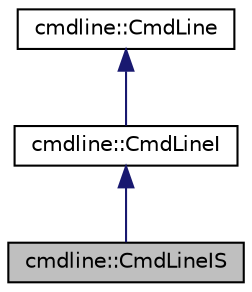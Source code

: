 digraph "cmdline::CmdLineIS"
{
 // LATEX_PDF_SIZE
  edge [fontname="Helvetica",fontsize="10",labelfontname="Helvetica",labelfontsize="10"];
  node [fontname="Helvetica",fontsize="10",shape=record];
  Node1 [label="cmdline::CmdLineIS",height=0.2,width=0.4,color="black", fillcolor="grey75", style="filled", fontcolor="black",tooltip=" "];
  Node2 -> Node1 [dir="back",color="midnightblue",fontsize="10",style="solid"];
  Node2 [label="cmdline::CmdLineI",height=0.2,width=0.4,color="black", fillcolor="white", style="filled",URL="$classcmdline_1_1_cmd_line_i.html",tooltip=" "];
  Node3 -> Node2 [dir="back",color="midnightblue",fontsize="10",style="solid"];
  Node3 [label="cmdline::CmdLine",height=0.2,width=0.4,color="black", fillcolor="white", style="filled",URL="$classcmdline_1_1_cmd_line.html",tooltip=" "];
}
